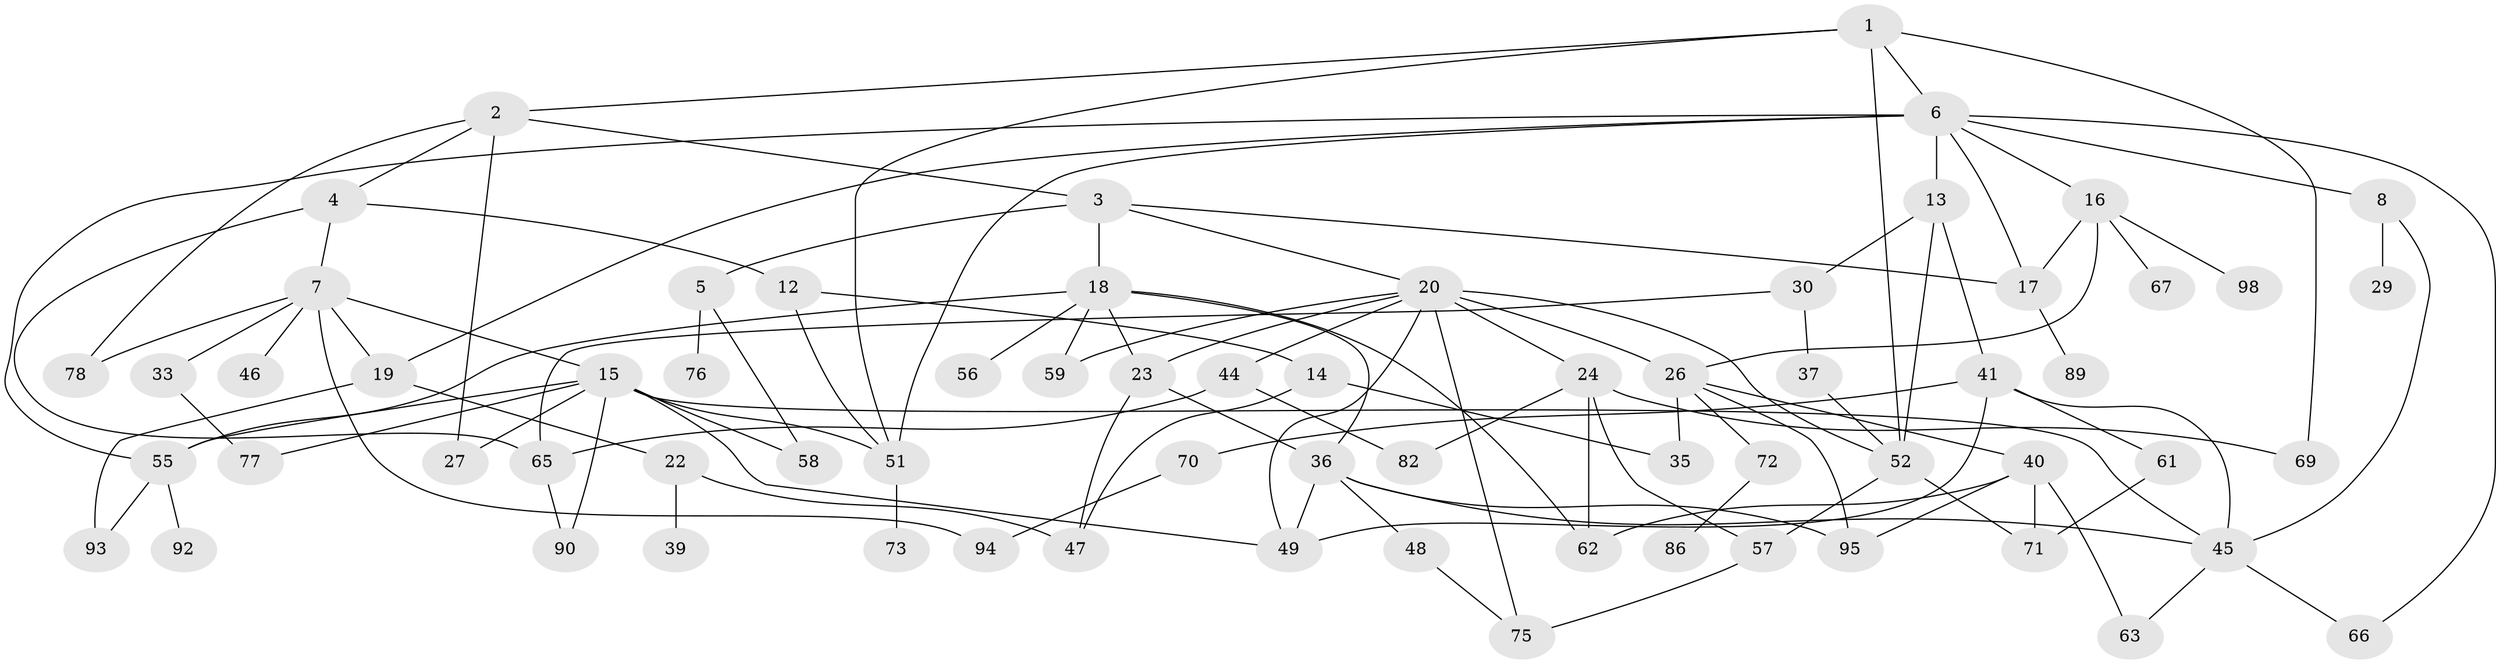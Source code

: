 // Generated by graph-tools (version 1.1) at 2025/51/02/27/25 19:51:39]
// undirected, 68 vertices, 113 edges
graph export_dot {
graph [start="1"]
  node [color=gray90,style=filled];
  1 [super="+10"];
  2;
  3 [super="+11"];
  4;
  5 [super="+9"];
  6 [super="+91"];
  7 [super="+21"];
  8;
  12 [super="+50"];
  13;
  14;
  15 [super="+28"];
  16 [super="+31"];
  17 [super="+64"];
  18 [super="+42"];
  19;
  20 [super="+32"];
  22;
  23;
  24 [super="+25"];
  26 [super="+34"];
  27;
  29;
  30 [super="+83"];
  33 [super="+88"];
  35 [super="+85"];
  36 [super="+38"];
  37;
  39;
  40 [super="+43"];
  41 [super="+97"];
  44;
  45 [super="+54"];
  46;
  47 [super="+81"];
  48;
  49 [super="+53"];
  51;
  52 [super="+84"];
  55;
  56;
  57 [super="+60"];
  58 [super="+68"];
  59;
  61;
  62 [super="+87"];
  63;
  65 [super="+74"];
  66;
  67;
  69 [super="+96"];
  70;
  71;
  72;
  73 [super="+79"];
  75 [super="+80"];
  76;
  77;
  78;
  82;
  86;
  89;
  90;
  92;
  93;
  94;
  95;
  98;
  1 -- 2;
  1 -- 6;
  1 -- 51;
  1 -- 52;
  1 -- 69;
  2 -- 3;
  2 -- 4;
  2 -- 78;
  2 -- 27;
  3 -- 5;
  3 -- 17;
  3 -- 18;
  3 -- 20;
  4 -- 7;
  4 -- 12;
  4 -- 65;
  5 -- 76;
  5 -- 58;
  6 -- 8;
  6 -- 13;
  6 -- 16;
  6 -- 55;
  6 -- 51;
  6 -- 19;
  6 -- 66;
  6 -- 17;
  7 -- 15;
  7 -- 19;
  7 -- 33;
  7 -- 46;
  7 -- 78;
  7 -- 94;
  8 -- 29;
  8 -- 45;
  12 -- 14;
  12 -- 51;
  13 -- 30;
  13 -- 41;
  13 -- 52;
  14 -- 35;
  14 -- 47;
  15 -- 27 [weight=2];
  15 -- 51;
  15 -- 49;
  15 -- 90;
  15 -- 55;
  15 -- 58;
  15 -- 77;
  15 -- 45;
  16 -- 26;
  16 -- 67;
  16 -- 98;
  16 -- 17;
  17 -- 89;
  18 -- 36;
  18 -- 56;
  18 -- 55;
  18 -- 59;
  18 -- 23;
  18 -- 62;
  19 -- 22;
  19 -- 93;
  20 -- 23;
  20 -- 24;
  20 -- 59;
  20 -- 49;
  20 -- 75;
  20 -- 44;
  20 -- 52;
  20 -- 26;
  22 -- 39;
  22 -- 47;
  23 -- 47;
  23 -- 36;
  24 -- 57 [weight=2];
  24 -- 62;
  24 -- 82;
  24 -- 69;
  26 -- 95;
  26 -- 40;
  26 -- 72;
  26 -- 35;
  30 -- 37;
  30 -- 65;
  33 -- 77;
  36 -- 45;
  36 -- 48;
  36 -- 49;
  36 -- 95;
  37 -- 52;
  40 -- 71;
  40 -- 62;
  40 -- 95;
  40 -- 63;
  41 -- 61;
  41 -- 70;
  41 -- 45;
  41 -- 49;
  44 -- 82;
  44 -- 65;
  45 -- 66;
  45 -- 63;
  48 -- 75;
  51 -- 73;
  52 -- 71;
  52 -- 57;
  55 -- 92;
  55 -- 93;
  57 -- 75;
  61 -- 71;
  65 -- 90;
  70 -- 94;
  72 -- 86;
}
